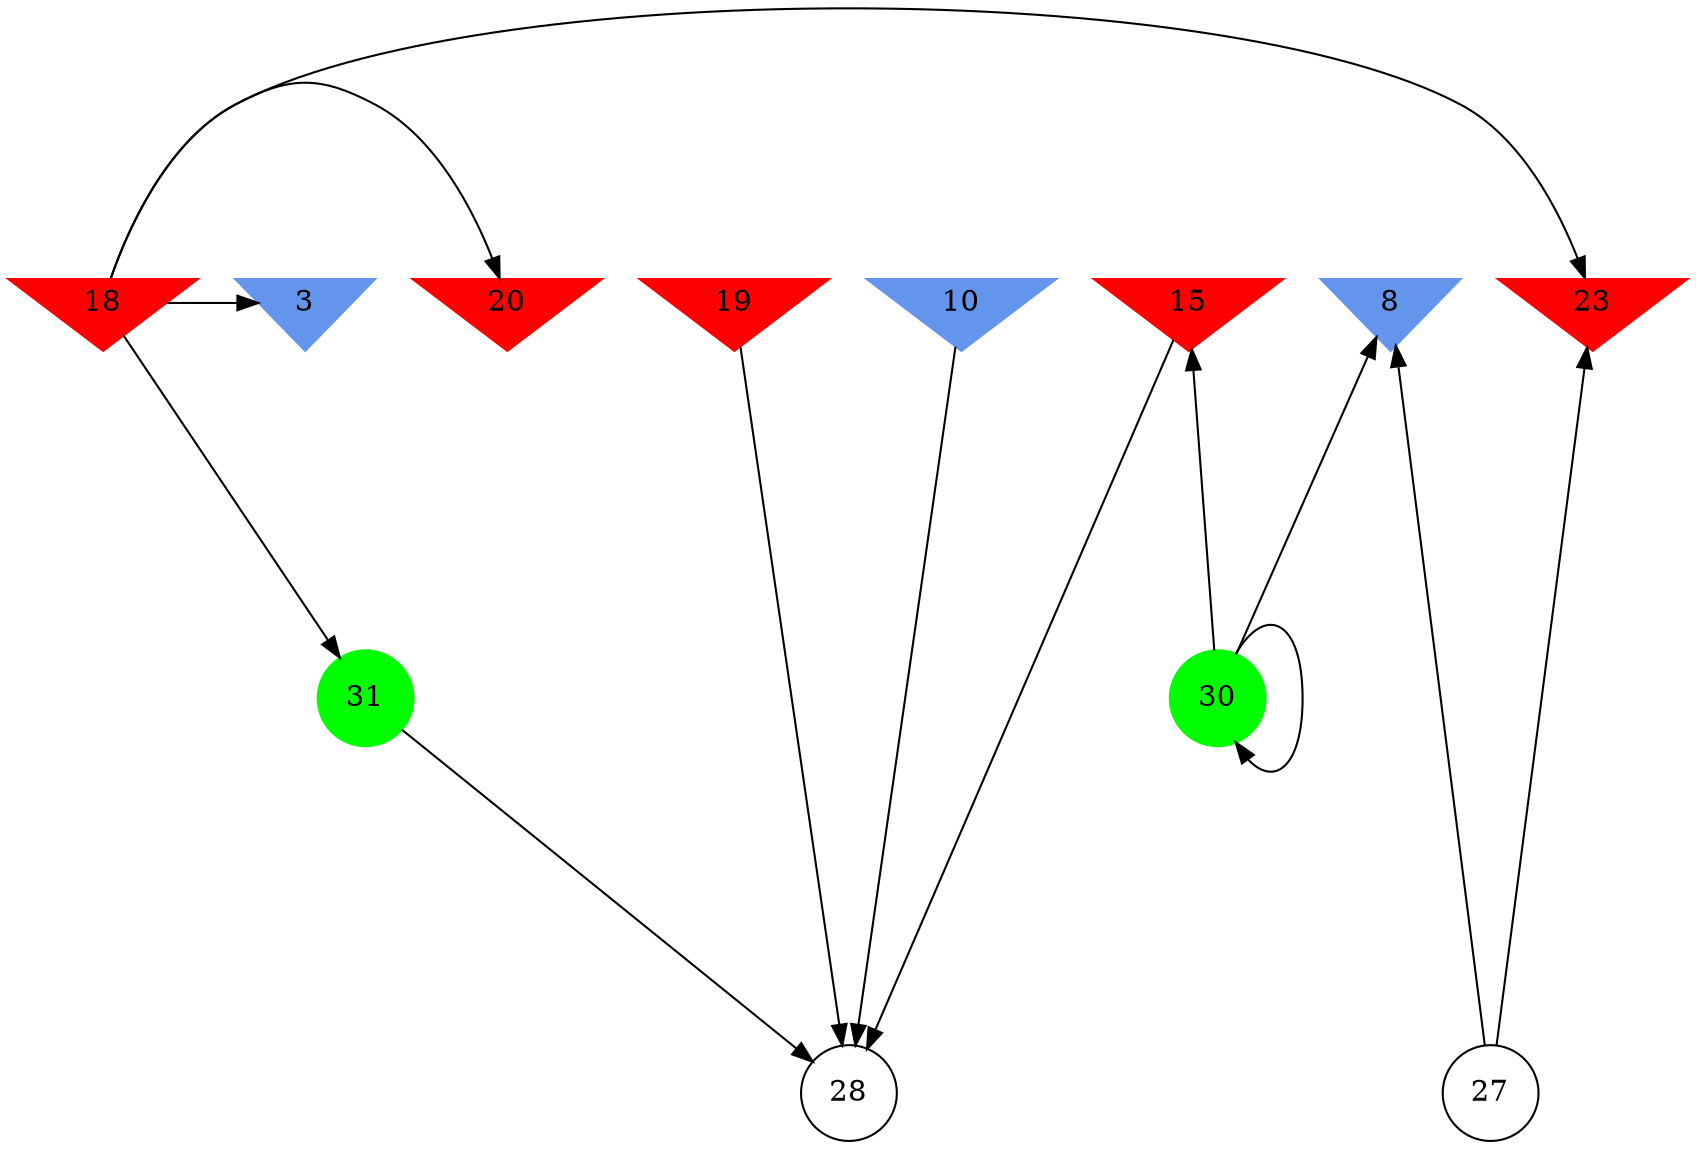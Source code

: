 digraph brain {
	ranksep=2.0;
	3 [shape=invtriangle,style=filled,color=cornflowerblue];
	8 [shape=invtriangle,style=filled,color=cornflowerblue];
	10 [shape=invtriangle,style=filled,color=cornflowerblue];
	15 [shape=invtriangle,style=filled,color=red];
	18 [shape=invtriangle,style=filled,color=red];
	19 [shape=invtriangle,style=filled,color=red];
	20 [shape=invtriangle,style=filled,color=red];
	23 [shape=invtriangle,style=filled,color=red];
	27 [shape=circle,color=black];
	28 [shape=circle,color=black];
	30 [shape=circle,style=filled,color=green];
	31 [shape=circle,style=filled,color=green];
	31	->	28;
	19	->	28;
	15	->	28;
	10	->	28;
	27	->	8;
	27	->	23;
	18	->	20;
	18	->	3;
	18	->	31;
	18	->	23;
	30	->	30;
	30	->	8;
	30	->	15;
	{ rank=same; 3; 8; 10; 15; 18; 19; 20; 23; }
	{ rank=same; 27; 28; }
	{ rank=same; 30; 31; }
}
